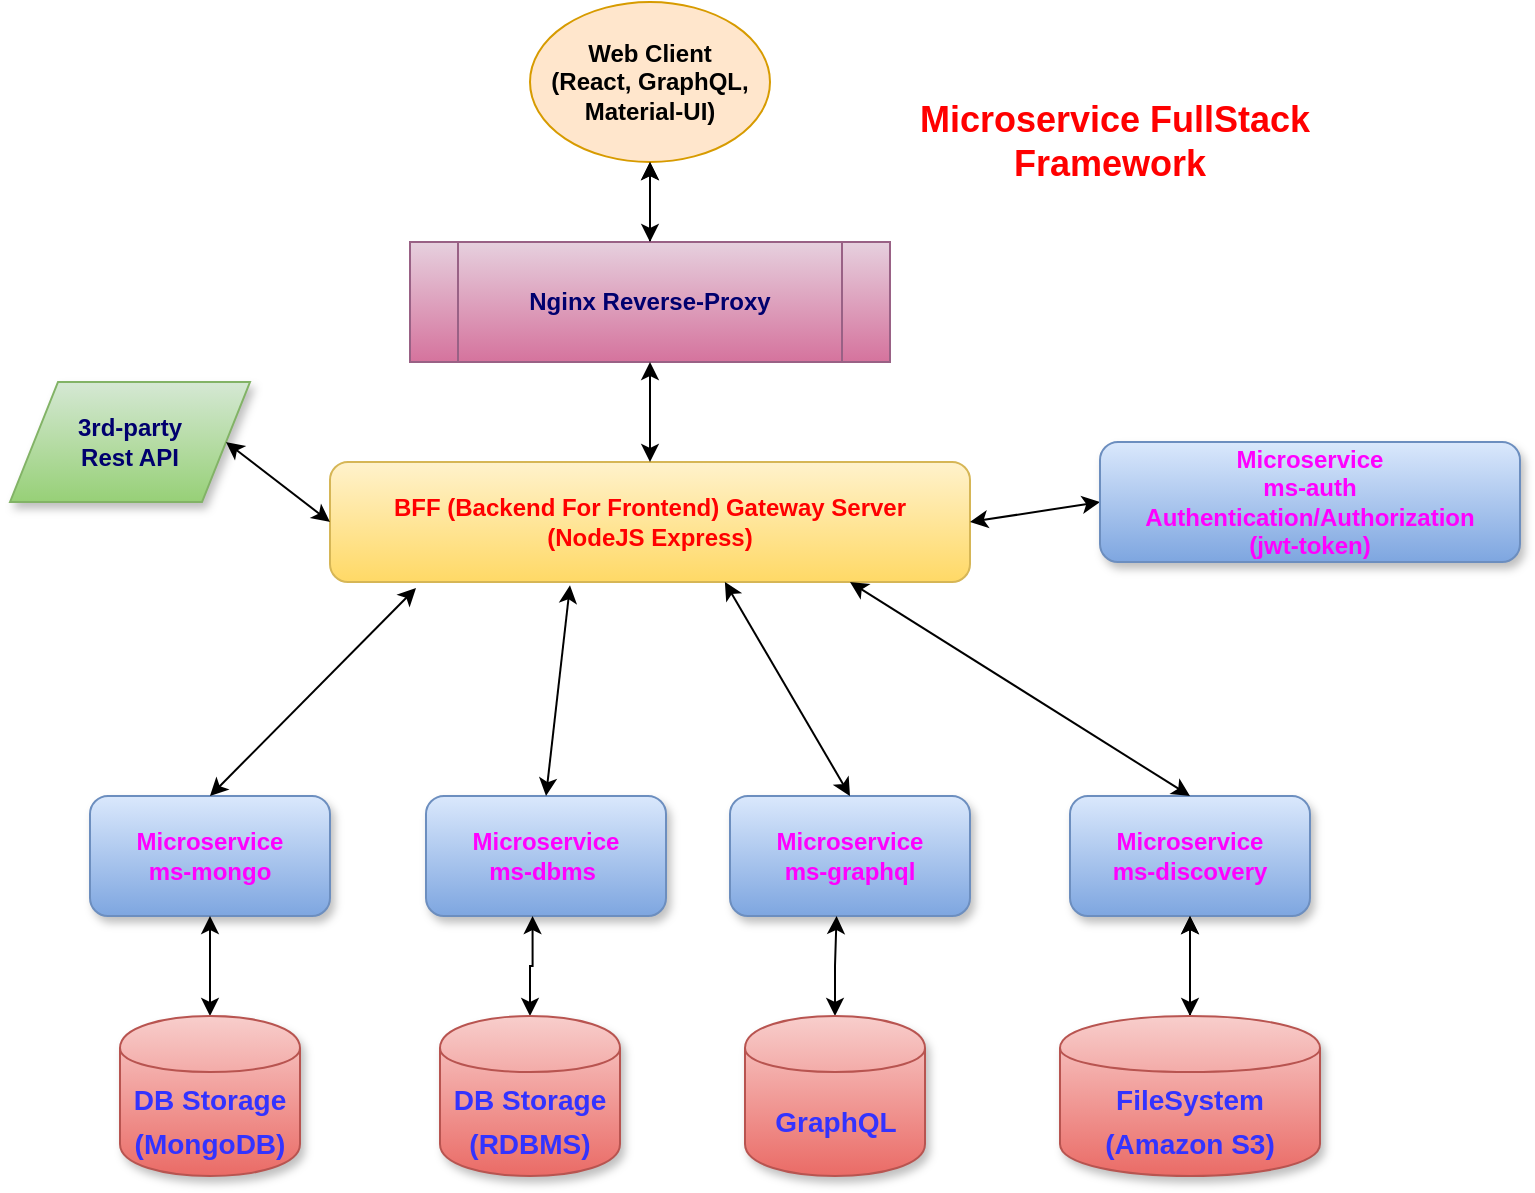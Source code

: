 <mxfile version="12.2.4"><diagram id="G7VruV6VcTuFEbcHHGjD"><mxGraphModel dx="792" dy="661" grid="1" gridSize="10" guides="1" tooltips="1" connect="1" arrows="1" fold="1" page="1" pageScale="1" pageWidth="850" pageHeight="1100" math="0" shadow="0"><root><mxCell id="0"/><mxCell id="1" parent="0"/><mxCell id="2" value="Web Client&lt;br&gt;(React, GraphQL, Material-UI)" style="ellipse;whiteSpace=wrap;html=1;fontStyle=1;fillColor=#ffe6cc;strokeColor=#d79b00;" vertex="1" parent="1"><mxGeometry x="290" y="10" width="120" height="80" as="geometry"/></mxCell><mxCell id="3" value="" style="edgeStyle=orthogonalEdgeStyle;rounded=0;orthogonalLoop=1;jettySize=auto;html=1;" edge="1" parent="1" source="4" target="2"><mxGeometry relative="1" as="geometry"/></mxCell><mxCell id="4" value="Nginx Reverse-Proxy" style="shape=process;whiteSpace=wrap;html=1;backgroundOutline=1;gradientColor=#d5739d;fillColor=#e6d0de;strokeColor=#996185;fontStyle=1;fontColor=#00006E;" vertex="1" parent="1"><mxGeometry x="230" y="130" width="240" height="60" as="geometry"/></mxCell><mxCell id="5" value="&lt;span style=&quot;white-space: normal&quot;&gt;BFF (Backend For Frontend) Gateway Server&lt;/span&gt;&lt;br style=&quot;white-space: normal&quot;&gt;&lt;span style=&quot;white-space: normal&quot;&gt;(NodeJS Express)&lt;/span&gt;" style="rounded=1;whiteSpace=wrap;html=1;fontStyle=1;gradientColor=#ffd966;fillColor=#fff2cc;strokeColor=#d6b656;fontColor=#FF0000;comic=0;glass=0;shadow=0;" vertex="1" parent="1"><mxGeometry x="190" y="240" width="320" height="60" as="geometry"/></mxCell><mxCell id="6" value="Microservice&lt;br&gt;ms-mongo" style="rounded=1;whiteSpace=wrap;html=1;gradientColor=#7ea6e0;fillColor=#dae8fc;strokeColor=#6c8ebf;fontStyle=1;fontColor=#FF00FF;labelBorderColor=none;shadow=1;" vertex="1" parent="1"><mxGeometry x="70" y="407" width="120" height="60" as="geometry"/></mxCell><mxCell id="8" value="Microservice&lt;br&gt;ms-graphql" style="rounded=1;whiteSpace=wrap;html=1;gradientColor=#7ea6e0;fillColor=#dae8fc;strokeColor=#6c8ebf;fontStyle=1;fontColor=#FF00FF;shadow=1;" vertex="1" parent="1"><mxGeometry x="390" y="407" width="120" height="60" as="geometry"/></mxCell><mxCell id="9" value="Microservice&lt;br&gt;ms-discovery" style="rounded=1;whiteSpace=wrap;html=1;gradientColor=#7ea6e0;fillColor=#dae8fc;strokeColor=#6c8ebf;fontStyle=1;fontColor=#FF00FF;shadow=1;" vertex="1" parent="1"><mxGeometry x="560" y="407" width="120" height="60" as="geometry"/></mxCell><mxCell id="10" value="" style="endArrow=classic;startArrow=classic;html=1;exitX=0.5;exitY=0;exitDx=0;exitDy=0;entryX=0.5;entryY=1;entryDx=0;entryDy=0;" edge="1" parent="1" source="4" target="2"><mxGeometry width="50" height="50" relative="1" as="geometry"><mxPoint x="300" y="150" as="sourcePoint"/><mxPoint x="350" y="100" as="targetPoint"/></mxGeometry></mxCell><mxCell id="11" value="" style="endArrow=classic;startArrow=classic;html=1;entryX=0.5;entryY=1;entryDx=0;entryDy=0;exitX=0.5;exitY=0;exitDx=0;exitDy=0;" edge="1" parent="1" source="5" target="4"><mxGeometry width="50" height="50" relative="1" as="geometry"><mxPoint x="330" y="240" as="sourcePoint"/><mxPoint x="380" y="190" as="targetPoint"/></mxGeometry></mxCell><mxCell id="14" value="" style="endArrow=classic;startArrow=classic;html=1;exitX=0.5;exitY=0;exitDx=0;exitDy=0;" edge="1" parent="1" source="6"><mxGeometry width="50" height="50" relative="1" as="geometry"><mxPoint x="210" y="350" as="sourcePoint"/><mxPoint x="233" y="303" as="targetPoint"/></mxGeometry></mxCell><mxCell id="15" value="" style="endArrow=classic;startArrow=classic;html=1;exitX=0.5;exitY=0;exitDx=0;exitDy=0;entryX=0.617;entryY=1;entryDx=0;entryDy=0;entryPerimeter=0;" edge="1" parent="1" source="8" target="5"><mxGeometry width="50" height="50" relative="1" as="geometry"><mxPoint x="450" y="340" as="sourcePoint"/><mxPoint x="400" y="300" as="targetPoint"/></mxGeometry></mxCell><mxCell id="17" value="3rd-party&lt;br&gt;Rest API" style="shape=parallelogram;perimeter=parallelogramPerimeter;whiteSpace=wrap;html=1;align=center;gradientColor=#97d077;fillColor=#d5e8d4;strokeColor=#82b366;fontStyle=1;fontColor=#00006E;shadow=1;" vertex="1" parent="1"><mxGeometry x="30" y="200" width="120" height="60" as="geometry"/></mxCell><mxCell id="19" value="" style="endArrow=classic;startArrow=classic;html=1;exitX=1;exitY=0.5;exitDx=0;exitDy=0;entryX=0;entryY=0.5;entryDx=0;entryDy=0;" edge="1" parent="1" source="17" target="5"><mxGeometry width="50" height="50" relative="1" as="geometry"><mxPoint x="140" y="270" as="sourcePoint"/><mxPoint x="190" y="220" as="targetPoint"/></mxGeometry></mxCell><mxCell id="21" value="" style="endArrow=classic;startArrow=classic;html=1;exitX=1;exitY=0.5;exitDx=0;exitDy=0;entryX=0;entryY=0.5;entryDx=0;entryDy=0;" edge="1" parent="1" source="5" target="32"><mxGeometry width="50" height="50" relative="1" as="geometry"><mxPoint x="550" y="270" as="sourcePoint"/><mxPoint x="600" y="220" as="targetPoint"/></mxGeometry></mxCell><mxCell id="22" value="&amp;nbsp;Microservice FullStack&lt;br style=&quot;font-size: 18px&quot;&gt;Framework" style="text;html=1;strokeColor=none;fillColor=none;align=center;verticalAlign=middle;whiteSpace=wrap;rounded=0;fontColor=#FF0000;fontStyle=1;fontSize=18;" vertex="1" parent="1"><mxGeometry x="460" y="50" width="240" height="60" as="geometry"/></mxCell><mxCell id="23" style="edgeStyle=orthogonalEdgeStyle;rounded=0;orthogonalLoop=1;jettySize=auto;html=1;entryX=0.5;entryY=1;entryDx=0;entryDy=0;fontSize=18;fontColor=#FF0000;startArrow=classic;startFill=1;" edge="1" parent="1" source="24" target="6"><mxGeometry relative="1" as="geometry"/></mxCell><mxCell id="24" value="&lt;font style=&quot;font-size: 14px&quot;&gt;&lt;b&gt;DB Storage&lt;br&gt;(MongoDB)&lt;br&gt;&lt;/b&gt;&lt;/font&gt;" style="shape=cylinder;whiteSpace=wrap;html=1;boundedLbl=1;backgroundOutline=1;fontSize=18;align=center;fillColor=#f8cecc;strokeColor=#b85450;shadow=1;gradientColor=#ea6b66;fontColor=#3333FF;" vertex="1" parent="1"><mxGeometry x="85" y="517" width="90" height="80" as="geometry"/></mxCell><mxCell id="25" style="edgeStyle=orthogonalEdgeStyle;rounded=0;orthogonalLoop=1;jettySize=auto;html=1;entryX=0.444;entryY=1;entryDx=0;entryDy=0;entryPerimeter=0;fontSize=18;fontColor=#FF0000;startArrow=classic;startFill=1;" edge="1" parent="1" source="26" target="8"><mxGeometry relative="1" as="geometry"/></mxCell><mxCell id="26" value="&lt;font style=&quot;font-size: 14px&quot;&gt;&lt;b&gt;GraphQL&lt;br&gt;&lt;/b&gt;&lt;/font&gt;" style="shape=cylinder;whiteSpace=wrap;html=1;boundedLbl=1;backgroundOutline=1;fontSize=18;align=center;fillColor=#f8cecc;strokeColor=#b85450;shadow=1;gradientColor=#ea6b66;fontColor=#3333FF;" vertex="1" parent="1"><mxGeometry x="397.5" y="517" width="90" height="80" as="geometry"/></mxCell><mxCell id="27" style="edgeStyle=orthogonalEdgeStyle;rounded=0;orthogonalLoop=1;jettySize=auto;html=1;entryX=0.5;entryY=1;entryDx=0;entryDy=0;fontSize=18;fontColor=#FF0000;" edge="1" parent="1" source="29" target="9"><mxGeometry relative="1" as="geometry"/></mxCell><mxCell id="28" value="" style="edgeStyle=orthogonalEdgeStyle;rounded=0;orthogonalLoop=1;jettySize=auto;html=1;startArrow=classic;startFill=1;fontSize=18;fontColor=#FF0000;" edge="1" parent="1" source="29" target="9"><mxGeometry relative="1" as="geometry"/></mxCell><mxCell id="29" value="&lt;font style=&quot;font-size: 14px&quot;&gt;&lt;b&gt;FileSystem (Amazon S3)&lt;br&gt;&lt;/b&gt;&lt;/font&gt;" style="shape=cylinder;whiteSpace=wrap;html=1;boundedLbl=1;backgroundOutline=1;fontSize=18;align=center;fillColor=#f8cecc;strokeColor=#b85450;shadow=1;gradientColor=#ea6b66;fontColor=#3333FF;" vertex="1" parent="1"><mxGeometry x="555" y="517" width="130" height="80" as="geometry"/></mxCell><mxCell id="31" value="" style="endArrow=classic;startArrow=classic;html=1;exitX=0.5;exitY=0;exitDx=0;exitDy=0;" edge="1" parent="1" source="9"><mxGeometry width="50" height="50" relative="1" as="geometry"><mxPoint x="400" y="350" as="sourcePoint"/><mxPoint x="450" y="300" as="targetPoint"/></mxGeometry></mxCell><mxCell id="32" value="Microservice&lt;br&gt;ms-auth&lt;br&gt;Authentication/Authorization&lt;br&gt;(jwt-token)" style="rounded=1;whiteSpace=wrap;html=1;gradientColor=#7ea6e0;fillColor=#dae8fc;strokeColor=#6c8ebf;fontStyle=1;fontColor=#FF00FF;shadow=1;" vertex="1" parent="1"><mxGeometry x="575" y="230" width="210" height="60" as="geometry"/></mxCell><mxCell id="34" value="Microservice&lt;br&gt;ms-dbms&amp;nbsp;" style="rounded=1;whiteSpace=wrap;html=1;gradientColor=#7ea6e0;fillColor=#dae8fc;strokeColor=#6c8ebf;fontStyle=1;fontColor=#FF00FF;shadow=1;" vertex="1" parent="1"><mxGeometry x="238" y="407" width="120" height="60" as="geometry"/></mxCell><mxCell id="35" style="edgeStyle=orthogonalEdgeStyle;rounded=0;orthogonalLoop=1;jettySize=auto;html=1;entryX=0.444;entryY=1;entryDx=0;entryDy=0;entryPerimeter=0;fontSize=18;fontColor=#FF0000;startArrow=classic;startFill=1;" edge="1" parent="1" source="36" target="34"><mxGeometry relative="1" as="geometry"/></mxCell><mxCell id="36" value="&lt;font style=&quot;font-size: 14px&quot;&gt;&lt;b&gt;DB Storage&lt;br&gt;(RDBMS)&lt;br&gt;&lt;/b&gt;&lt;/font&gt;" style="shape=cylinder;whiteSpace=wrap;html=1;boundedLbl=1;backgroundOutline=1;fontSize=18;align=center;fillColor=#f8cecc;strokeColor=#b85450;shadow=1;gradientColor=#ea6b66;fontColor=#3333FF;" vertex="1" parent="1"><mxGeometry x="245" y="517" width="90" height="80" as="geometry"/></mxCell><mxCell id="37" value="" style="endArrow=classic;startArrow=classic;html=1;exitX=0.5;exitY=0;exitDx=0;exitDy=0;entryX=0.375;entryY=1.028;entryDx=0;entryDy=0;entryPerimeter=0;" edge="1" parent="1" source="34" target="5"><mxGeometry width="50" height="50" relative="1" as="geometry"><mxPoint x="290" y="350" as="sourcePoint"/><mxPoint x="340" y="300" as="targetPoint"/></mxGeometry></mxCell></root></mxGraphModel></diagram></mxfile>